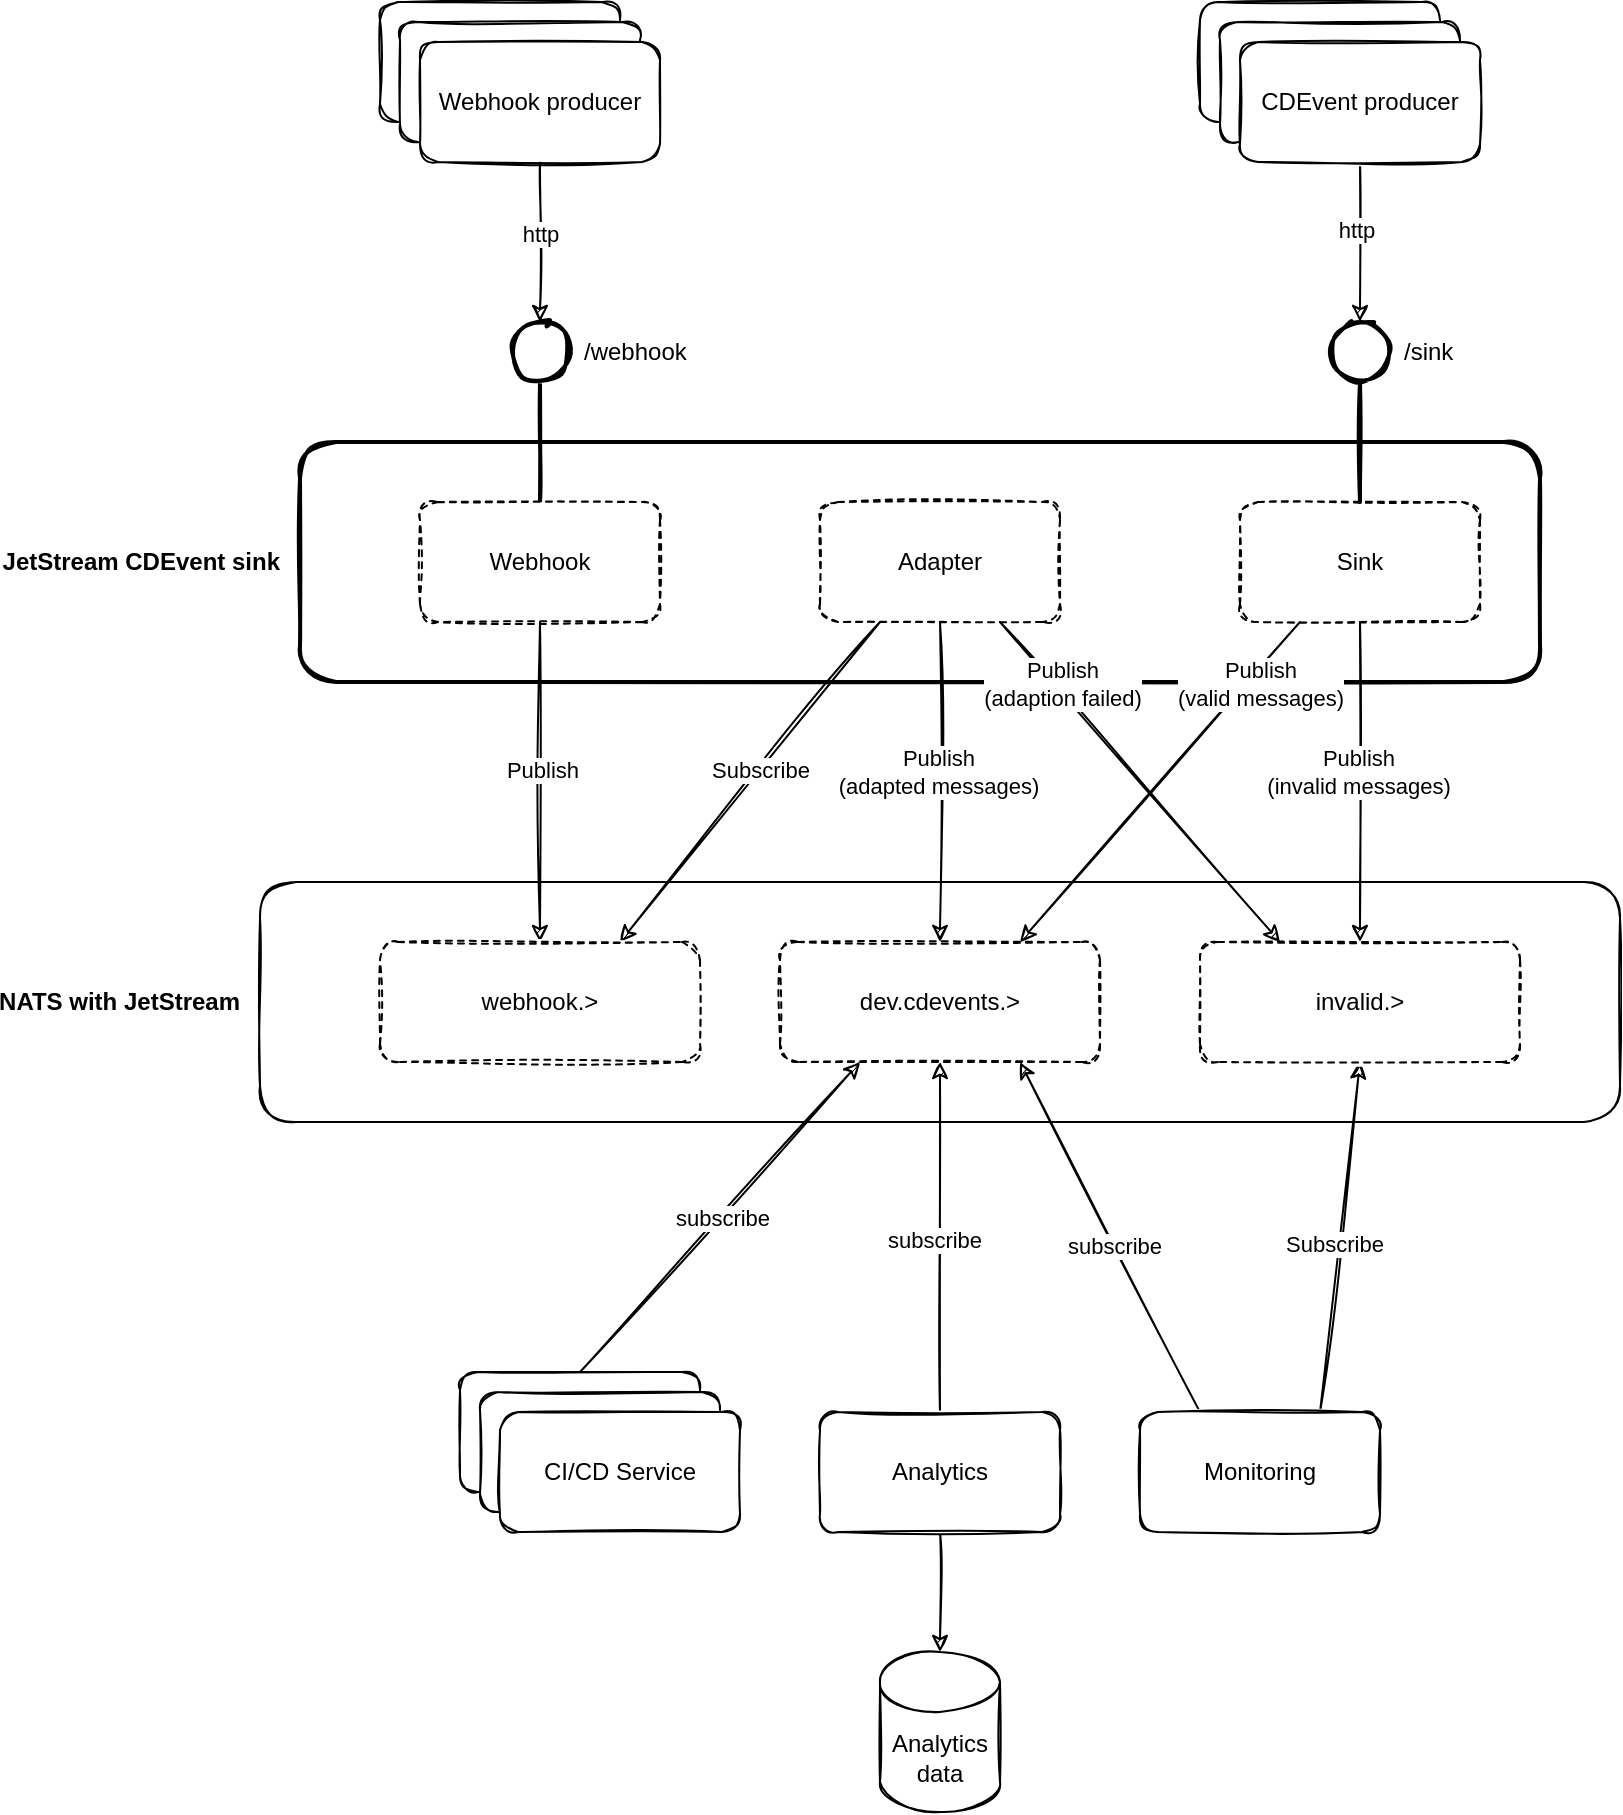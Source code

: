 <mxfile version="14.4.2" type="device"><diagram id="qVODkAwInKB7VCMobUVD" name="Page-1"><mxGraphModel dx="1199" dy="1164" grid="1" gridSize="10" guides="1" tooltips="1" connect="1" arrows="1" fold="1" page="1" pageScale="1" pageWidth="1654" pageHeight="1169" math="0" shadow="0"><root><mxCell id="0"/><mxCell id="1" parent="0"/><mxCell id="2Oaz2MoC0EQJPYMRsD4g-6" value="JetStream CDEvent sink" style="rounded=1;whiteSpace=wrap;html=1;labelPosition=left;verticalLabelPosition=middle;align=right;verticalAlign=middle;strokeWidth=2;fontStyle=1;spacing=10;sketch=1;" parent="1" vertex="1"><mxGeometry x="180" y="280" width="620" height="120" as="geometry"/></mxCell><mxCell id="2Oaz2MoC0EQJPYMRsD4g-14" style="edgeStyle=none;rounded=0;orthogonalLoop=1;jettySize=auto;html=1;exitX=0.5;exitY=1;exitDx=0;exitDy=0;sketch=1;entryX=0.5;entryY=0;entryDx=0;entryDy=0;" parent="1" source="6_xSUY2TTuxxl_a3ti_Q-6" target="6_xSUY2TTuxxl_a3ti_Q-34" edge="1"><mxGeometry relative="1" as="geometry"><mxPoint x="220" y="230" as="targetPoint"/></mxGeometry></mxCell><mxCell id="2Oaz2MoC0EQJPYMRsD4g-21" value="http" style="edgeLabel;html=1;align=center;verticalAlign=middle;resizable=0;points=[];sketch=1;" parent="2Oaz2MoC0EQJPYMRsD4g-14" vertex="1" connectable="0"><mxGeometry x="-0.096" relative="1" as="geometry"><mxPoint as="offset"/></mxGeometry></mxCell><mxCell id="2Oaz2MoC0EQJPYMRsD4g-3" value="Service with&lt;br&gt;webhook" style="rounded=1;whiteSpace=wrap;html=1;sketch=1;" parent="1" vertex="1"><mxGeometry x="220" y="60" width="120" height="60" as="geometry"/></mxCell><mxCell id="2Oaz2MoC0EQJPYMRsD4g-13" style="edgeStyle=none;rounded=0;orthogonalLoop=1;jettySize=auto;html=1;exitX=0.5;exitY=1;exitDx=0;exitDy=0;sketch=1;" parent="1" source="6_xSUY2TTuxxl_a3ti_Q-9" target="6_xSUY2TTuxxl_a3ti_Q-33" edge="1"><mxGeometry relative="1" as="geometry"><mxPoint x="510" y="160" as="sourcePoint"/><mxPoint x="800" y="200" as="targetPoint"/></mxGeometry></mxCell><mxCell id="2Oaz2MoC0EQJPYMRsD4g-22" value="http" style="edgeLabel;html=1;align=center;verticalAlign=middle;resizable=0;points=[];sketch=1;" parent="2Oaz2MoC0EQJPYMRsD4g-13" vertex="1" connectable="0"><mxGeometry x="-0.158" y="-2" relative="1" as="geometry"><mxPoint as="offset"/></mxGeometry></mxCell><mxCell id="2Oaz2MoC0EQJPYMRsD4g-7" value="NATS with JetStream" style="rounded=1;whiteSpace=wrap;html=1;labelPosition=left;verticalLabelPosition=middle;align=right;verticalAlign=middle;fontStyle=1;spacing=10;sketch=1;" parent="1" vertex="1"><mxGeometry x="160" y="500" width="680" height="120" as="geometry"/></mxCell><mxCell id="6_xSUY2TTuxxl_a3ti_Q-27" style="rounded=0;sketch=1;orthogonalLoop=1;jettySize=auto;html=1;exitX=0.25;exitY=1;exitDx=0;exitDy=0;entryX=0.75;entryY=0;entryDx=0;entryDy=0;" edge="1" parent="1" source="2Oaz2MoC0EQJPYMRsD4g-8" target="6_xSUY2TTuxxl_a3ti_Q-26"><mxGeometry relative="1" as="geometry"><mxPoint x="330" y="480" as="targetPoint"/></mxGeometry></mxCell><mxCell id="6_xSUY2TTuxxl_a3ti_Q-28" value="Subscribe" style="edgeLabel;html=1;align=center;verticalAlign=middle;resizable=0;points=[];" vertex="1" connectable="0" parent="6_xSUY2TTuxxl_a3ti_Q-27"><mxGeometry x="-0.083" y="-1" relative="1" as="geometry"><mxPoint y="1" as="offset"/></mxGeometry></mxCell><mxCell id="2Oaz2MoC0EQJPYMRsD4g-8" value="Adapter" style="rounded=1;whiteSpace=wrap;html=1;sketch=1;dashed=1;" parent="1" vertex="1"><mxGeometry x="440" y="310" width="120" height="60" as="geometry"/></mxCell><mxCell id="2Oaz2MoC0EQJPYMRsD4g-9" value="Sink" style="rounded=1;whiteSpace=wrap;html=1;sketch=1;dashed=1;" parent="1" vertex="1"><mxGeometry x="650" y="310" width="120" height="60" as="geometry"/></mxCell><mxCell id="2Oaz2MoC0EQJPYMRsD4g-11" value="dev.cdevents.&amp;gt;" style="rounded=1;whiteSpace=wrap;html=1;sketch=1;dashed=1;" parent="1" vertex="1"><mxGeometry x="420" y="530" width="160" height="60" as="geometry"/></mxCell><mxCell id="2Oaz2MoC0EQJPYMRsD4g-24" value="CI/CD Service" style="rounded=1;whiteSpace=wrap;html=1;sketch=1;" parent="1" vertex="1"><mxGeometry x="260" y="745" width="120" height="60" as="geometry"/></mxCell><mxCell id="2Oaz2MoC0EQJPYMRsD4g-25" value="CI/CD Service" style="rounded=1;whiteSpace=wrap;html=1;sketch=1;" parent="1" vertex="1"><mxGeometry x="270" y="755" width="120" height="60" as="geometry"/></mxCell><mxCell id="2Oaz2MoC0EQJPYMRsD4g-29" style="edgeStyle=none;rounded=0;orthogonalLoop=1;jettySize=auto;html=1;exitX=0.5;exitY=0;exitDx=0;exitDy=0;entryX=0.25;entryY=1;entryDx=0;entryDy=0;sketch=1;" parent="1" source="2Oaz2MoC0EQJPYMRsD4g-24" target="2Oaz2MoC0EQJPYMRsD4g-11" edge="1"><mxGeometry relative="1" as="geometry"/></mxCell><mxCell id="2Oaz2MoC0EQJPYMRsD4g-36" value="subscribe" style="edgeLabel;html=1;align=center;verticalAlign=middle;resizable=0;points=[];sketch=1;" parent="2Oaz2MoC0EQJPYMRsD4g-29" vertex="1" connectable="0"><mxGeometry x="0.003" y="-1" relative="1" as="geometry"><mxPoint as="offset"/></mxGeometry></mxCell><mxCell id="2Oaz2MoC0EQJPYMRsD4g-26" value="CI/CD Service" style="rounded=1;whiteSpace=wrap;html=1;sketch=1;" parent="1" vertex="1"><mxGeometry x="280" y="765" width="120" height="60" as="geometry"/></mxCell><mxCell id="2Oaz2MoC0EQJPYMRsD4g-30" style="edgeStyle=none;rounded=0;orthogonalLoop=1;jettySize=auto;html=1;exitX=0.25;exitY=0;exitDx=0;exitDy=0;entryX=0.75;entryY=1;entryDx=0;entryDy=0;sketch=1;" parent="1" source="2Oaz2MoC0EQJPYMRsD4g-27" target="2Oaz2MoC0EQJPYMRsD4g-11" edge="1"><mxGeometry relative="1" as="geometry"/></mxCell><mxCell id="2Oaz2MoC0EQJPYMRsD4g-35" value="subscribe" style="edgeLabel;html=1;align=center;verticalAlign=middle;resizable=0;points=[];sketch=1;" parent="2Oaz2MoC0EQJPYMRsD4g-30" vertex="1" connectable="0"><mxGeometry x="-0.045" relative="1" as="geometry"><mxPoint as="offset"/></mxGeometry></mxCell><mxCell id="6_xSUY2TTuxxl_a3ti_Q-31" style="edgeStyle=none;rounded=0;sketch=1;orthogonalLoop=1;jettySize=auto;html=1;exitX=0.75;exitY=0;exitDx=0;exitDy=0;entryX=0.5;entryY=1;entryDx=0;entryDy=0;" edge="1" parent="1" source="2Oaz2MoC0EQJPYMRsD4g-27" target="2Oaz2MoC0EQJPYMRsD4g-37"><mxGeometry relative="1" as="geometry"/></mxCell><mxCell id="6_xSUY2TTuxxl_a3ti_Q-32" value="Subscribe" style="edgeLabel;html=1;align=center;verticalAlign=middle;resizable=0;points=[];" vertex="1" connectable="0" parent="6_xSUY2TTuxxl_a3ti_Q-31"><mxGeometry x="-0.043" y="3" relative="1" as="geometry"><mxPoint as="offset"/></mxGeometry></mxCell><mxCell id="2Oaz2MoC0EQJPYMRsD4g-27" value="Monitoring" style="rounded=1;whiteSpace=wrap;html=1;sketch=1;" parent="1" vertex="1"><mxGeometry x="600" y="765" width="120" height="60" as="geometry"/></mxCell><mxCell id="2Oaz2MoC0EQJPYMRsD4g-31" style="edgeStyle=none;rounded=0;orthogonalLoop=1;jettySize=auto;html=1;exitX=0.5;exitY=0;exitDx=0;exitDy=0;entryX=0.5;entryY=1;entryDx=0;entryDy=0;sketch=1;" parent="1" source="2Oaz2MoC0EQJPYMRsD4g-28" target="2Oaz2MoC0EQJPYMRsD4g-11" edge="1"><mxGeometry relative="1" as="geometry"/></mxCell><mxCell id="2Oaz2MoC0EQJPYMRsD4g-34" value="subscribe" style="edgeLabel;html=1;align=center;verticalAlign=middle;resizable=0;points=[];sketch=1;" parent="2Oaz2MoC0EQJPYMRsD4g-31" vertex="1" connectable="0"><mxGeometry x="-0.017" y="3" relative="1" as="geometry"><mxPoint as="offset"/></mxGeometry></mxCell><mxCell id="2Oaz2MoC0EQJPYMRsD4g-33" style="edgeStyle=none;rounded=0;orthogonalLoop=1;jettySize=auto;html=1;exitX=0.5;exitY=1;exitDx=0;exitDy=0;entryX=0.5;entryY=0;entryDx=0;entryDy=0;entryPerimeter=0;sketch=1;" parent="1" source="2Oaz2MoC0EQJPYMRsD4g-28" target="2Oaz2MoC0EQJPYMRsD4g-32" edge="1"><mxGeometry relative="1" as="geometry"/></mxCell><mxCell id="2Oaz2MoC0EQJPYMRsD4g-28" value="Analytics" style="rounded=1;whiteSpace=wrap;html=1;sketch=1;" parent="1" vertex="1"><mxGeometry x="440" y="765" width="120" height="60" as="geometry"/></mxCell><mxCell id="2Oaz2MoC0EQJPYMRsD4g-32" value="Analytics&lt;br&gt;data" style="shape=cylinder3;whiteSpace=wrap;html=1;boundedLbl=1;backgroundOutline=1;size=15;sketch=1;" parent="1" vertex="1"><mxGeometry x="470" y="885" width="60" height="80" as="geometry"/></mxCell><mxCell id="2Oaz2MoC0EQJPYMRsD4g-37" value="invalid.&amp;gt;" style="rounded=1;whiteSpace=wrap;html=1;sketch=1;dashed=1;" parent="1" vertex="1"><mxGeometry x="630" y="530" width="160" height="60" as="geometry"/></mxCell><mxCell id="6_xSUY2TTuxxl_a3ti_Q-5" value="Service with&lt;br&gt;webhook" style="rounded=1;whiteSpace=wrap;html=1;sketch=1;" vertex="1" parent="1"><mxGeometry x="230" y="70" width="120" height="60" as="geometry"/></mxCell><mxCell id="6_xSUY2TTuxxl_a3ti_Q-6" value="Webhook producer" style="rounded=1;whiteSpace=wrap;html=1;sketch=1;" vertex="1" parent="1"><mxGeometry x="240" y="80" width="120" height="60" as="geometry"/></mxCell><mxCell id="6_xSUY2TTuxxl_a3ti_Q-7" value="Service with&lt;br&gt;webhook" style="rounded=1;whiteSpace=wrap;html=1;sketch=1;" vertex="1" parent="1"><mxGeometry x="630" y="60" width="120" height="60" as="geometry"/></mxCell><mxCell id="6_xSUY2TTuxxl_a3ti_Q-8" value="Service with&lt;br&gt;webhook" style="rounded=1;whiteSpace=wrap;html=1;sketch=1;" vertex="1" parent="1"><mxGeometry x="640" y="70" width="120" height="60" as="geometry"/></mxCell><mxCell id="6_xSUY2TTuxxl_a3ti_Q-9" value="CDEvent producer" style="rounded=1;whiteSpace=wrap;html=1;sketch=1;" vertex="1" parent="1"><mxGeometry x="650" y="80" width="120" height="60" as="geometry"/></mxCell><mxCell id="6_xSUY2TTuxxl_a3ti_Q-29" style="edgeStyle=none;rounded=0;sketch=1;orthogonalLoop=1;jettySize=auto;html=1;exitX=0.5;exitY=1;exitDx=0;exitDy=0;entryX=0.5;entryY=0;entryDx=0;entryDy=0;" edge="1" parent="1" source="6_xSUY2TTuxxl_a3ti_Q-25" target="6_xSUY2TTuxxl_a3ti_Q-26"><mxGeometry relative="1" as="geometry"/></mxCell><mxCell id="6_xSUY2TTuxxl_a3ti_Q-30" value="Publish" style="edgeLabel;html=1;align=center;verticalAlign=middle;resizable=0;points=[];" vertex="1" connectable="0" parent="6_xSUY2TTuxxl_a3ti_Q-29"><mxGeometry x="-0.075" y="1" relative="1" as="geometry"><mxPoint as="offset"/></mxGeometry></mxCell><mxCell id="6_xSUY2TTuxxl_a3ti_Q-35" style="edgeStyle=none;rounded=0;sketch=1;orthogonalLoop=1;jettySize=auto;html=1;exitX=0.5;exitY=0;exitDx=0;exitDy=0;entryX=0.5;entryY=1;entryDx=0;entryDy=0;endArrow=none;endFill=0;strokeWidth=2;" edge="1" parent="1" source="6_xSUY2TTuxxl_a3ti_Q-25" target="6_xSUY2TTuxxl_a3ti_Q-34"><mxGeometry relative="1" as="geometry"/></mxCell><mxCell id="6_xSUY2TTuxxl_a3ti_Q-25" value="Webhook" style="rounded=1;whiteSpace=wrap;html=1;sketch=1;dashed=1;" vertex="1" parent="1"><mxGeometry x="240" y="310" width="120" height="60" as="geometry"/></mxCell><mxCell id="6_xSUY2TTuxxl_a3ti_Q-26" value="webhook.&amp;gt;" style="rounded=1;whiteSpace=wrap;html=1;sketch=1;dashed=1;" vertex="1" parent="1"><mxGeometry x="220" y="530" width="160" height="60" as="geometry"/></mxCell><mxCell id="6_xSUY2TTuxxl_a3ti_Q-33" value="/sink" style="ellipse;whiteSpace=wrap;html=1;aspect=fixed;sketch=1;strokeWidth=2;labelPosition=right;verticalLabelPosition=middle;align=left;verticalAlign=middle;spacingRight=0;spacingLeft=5;" vertex="1" parent="1"><mxGeometry x="695" y="220" width="30" height="30" as="geometry"/></mxCell><mxCell id="6_xSUY2TTuxxl_a3ti_Q-34" value="/webhook" style="ellipse;whiteSpace=wrap;html=1;aspect=fixed;sketch=1;strokeWidth=2;labelPosition=right;verticalLabelPosition=middle;align=left;verticalAlign=middle;spacingRight=0;spacingLeft=5;" vertex="1" parent="1"><mxGeometry x="285" y="220" width="30" height="30" as="geometry"/></mxCell><mxCell id="6_xSUY2TTuxxl_a3ti_Q-36" style="edgeStyle=none;rounded=0;sketch=1;orthogonalLoop=1;jettySize=auto;html=1;exitX=0.5;exitY=0;exitDx=0;exitDy=0;entryX=0.5;entryY=1;entryDx=0;entryDy=0;endArrow=none;endFill=0;strokeWidth=2;" edge="1" parent="1" source="2Oaz2MoC0EQJPYMRsD4g-9" target="6_xSUY2TTuxxl_a3ti_Q-33"><mxGeometry relative="1" as="geometry"><mxPoint x="310" y="320" as="sourcePoint"/><mxPoint x="310" y="260" as="targetPoint"/></mxGeometry></mxCell><mxCell id="6_xSUY2TTuxxl_a3ti_Q-38" style="rounded=0;sketch=1;orthogonalLoop=1;jettySize=auto;html=1;exitX=0.5;exitY=1;exitDx=0;exitDy=0;entryX=0.5;entryY=0;entryDx=0;entryDy=0;" edge="1" parent="1" source="2Oaz2MoC0EQJPYMRsD4g-8" target="2Oaz2MoC0EQJPYMRsD4g-11"><mxGeometry relative="1" as="geometry"><mxPoint x="350" y="540" as="targetPoint"/><mxPoint x="480" y="380" as="sourcePoint"/></mxGeometry></mxCell><mxCell id="6_xSUY2TTuxxl_a3ti_Q-39" value="Publish&lt;br&gt;(adapted messages)" style="edgeLabel;html=1;align=center;verticalAlign=middle;resizable=0;points=[];" vertex="1" connectable="0" parent="6_xSUY2TTuxxl_a3ti_Q-38"><mxGeometry x="-0.083" y="-1" relative="1" as="geometry"><mxPoint y="1" as="offset"/></mxGeometry></mxCell><mxCell id="6_xSUY2TTuxxl_a3ti_Q-42" style="rounded=0;sketch=1;orthogonalLoop=1;jettySize=auto;html=1;exitX=0.75;exitY=1;exitDx=0;exitDy=0;entryX=0.25;entryY=0;entryDx=0;entryDy=0;" edge="1" parent="1" source="2Oaz2MoC0EQJPYMRsD4g-8" target="2Oaz2MoC0EQJPYMRsD4g-37"><mxGeometry relative="1" as="geometry"><mxPoint x="510" y="540" as="targetPoint"/><mxPoint x="510" y="380" as="sourcePoint"/></mxGeometry></mxCell><mxCell id="6_xSUY2TTuxxl_a3ti_Q-43" value="Publish&lt;br&gt;(adaption failed)" style="edgeLabel;html=1;align=center;verticalAlign=middle;resizable=0;points=[];" vertex="1" connectable="0" parent="6_xSUY2TTuxxl_a3ti_Q-42"><mxGeometry x="-0.083" y="-1" relative="1" as="geometry"><mxPoint x="-33.12" y="-43.66" as="offset"/></mxGeometry></mxCell><mxCell id="6_xSUY2TTuxxl_a3ti_Q-44" style="rounded=0;sketch=1;orthogonalLoop=1;jettySize=auto;html=1;exitX=0.25;exitY=1;exitDx=0;exitDy=0;" edge="1" parent="1" source="2Oaz2MoC0EQJPYMRsD4g-9"><mxGeometry relative="1" as="geometry"><mxPoint x="540" y="530" as="targetPoint"/><mxPoint x="520" y="390" as="sourcePoint"/></mxGeometry></mxCell><mxCell id="6_xSUY2TTuxxl_a3ti_Q-45" value="Publish&lt;br&gt;(valid messages)" style="edgeLabel;html=1;align=center;verticalAlign=middle;resizable=0;points=[];" vertex="1" connectable="0" parent="6_xSUY2TTuxxl_a3ti_Q-44"><mxGeometry x="-0.083" y="-1" relative="1" as="geometry"><mxPoint x="44.63" y="-42.34" as="offset"/></mxGeometry></mxCell><mxCell id="6_xSUY2TTuxxl_a3ti_Q-46" style="rounded=0;sketch=1;orthogonalLoop=1;jettySize=auto;html=1;exitX=0.5;exitY=1;exitDx=0;exitDy=0;entryX=0.5;entryY=0;entryDx=0;entryDy=0;" edge="1" parent="1" source="2Oaz2MoC0EQJPYMRsD4g-9" target="2Oaz2MoC0EQJPYMRsD4g-37"><mxGeometry relative="1" as="geometry"><mxPoint x="530" y="560" as="targetPoint"/><mxPoint x="530" y="400" as="sourcePoint"/></mxGeometry></mxCell><mxCell id="6_xSUY2TTuxxl_a3ti_Q-47" value="Publish&lt;br&gt;(invalid messages)" style="edgeLabel;html=1;align=center;verticalAlign=middle;resizable=0;points=[];" vertex="1" connectable="0" parent="6_xSUY2TTuxxl_a3ti_Q-46"><mxGeometry x="-0.083" y="-1" relative="1" as="geometry"><mxPoint y="1" as="offset"/></mxGeometry></mxCell></root></mxGraphModel></diagram></mxfile>